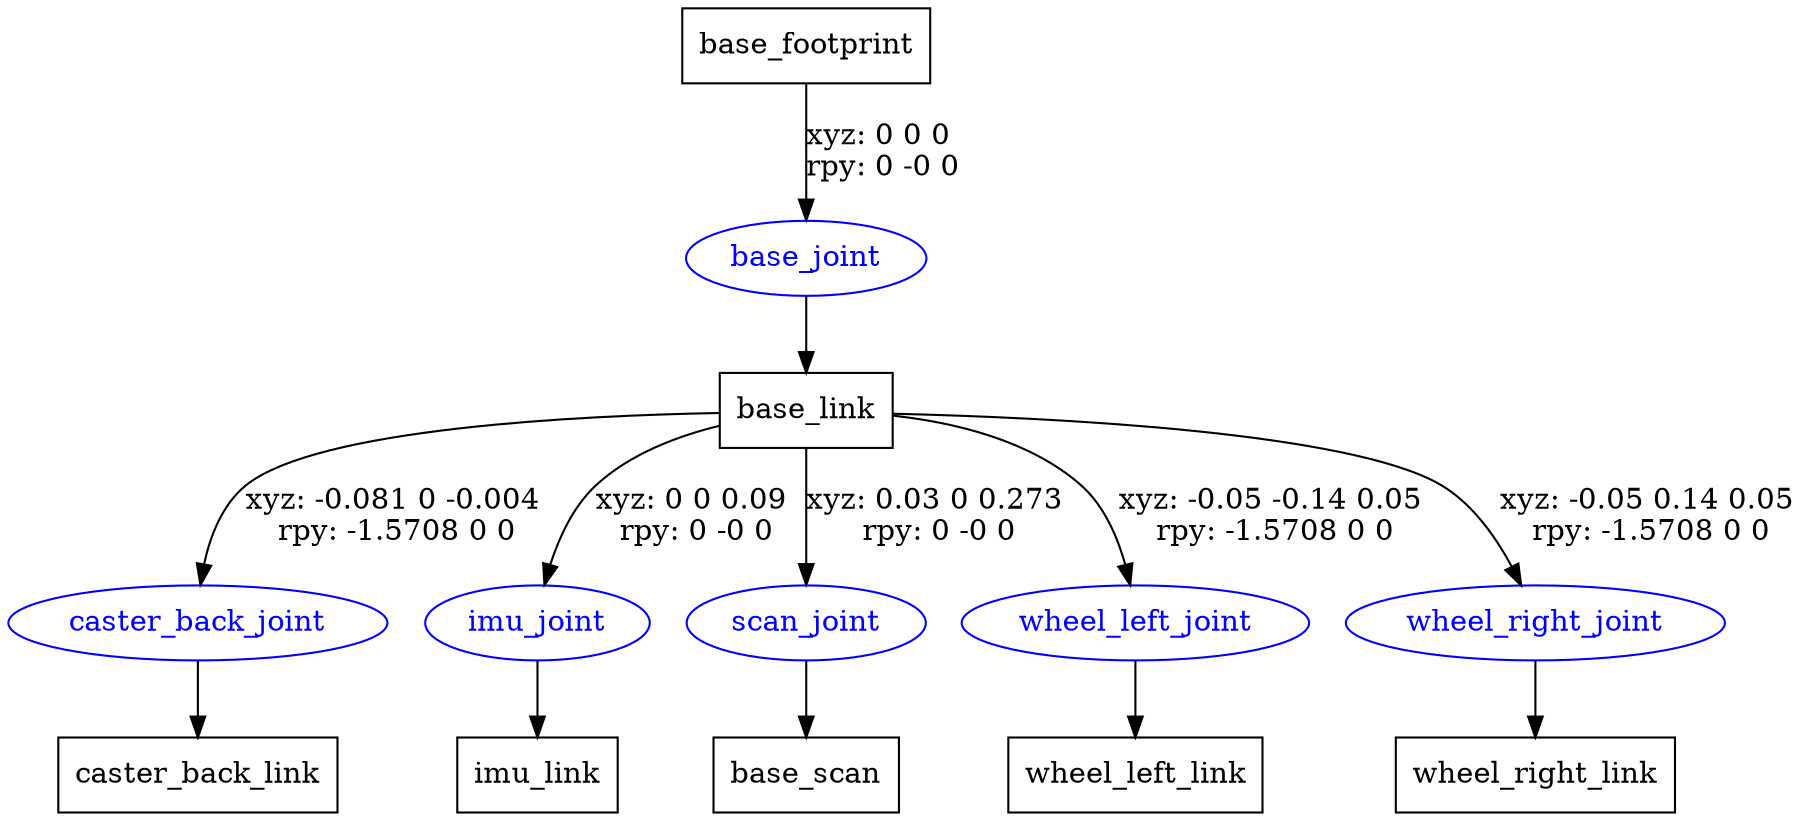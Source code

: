 digraph G {
node [shape=box];
"base_footprint" [label="base_footprint"];
"base_link" [label="base_link"];
"caster_back_link" [label="caster_back_link"];
"imu_link" [label="imu_link"];
"base_scan" [label="base_scan"];
"wheel_left_link" [label="wheel_left_link"];
"wheel_right_link" [label="wheel_right_link"];
node [shape=ellipse, color=blue, fontcolor=blue];
"base_footprint" -> "base_joint" [label="xyz: 0 0 0 \nrpy: 0 -0 0"]
"base_joint" -> "base_link"
"base_link" -> "caster_back_joint" [label="xyz: -0.081 0 -0.004 \nrpy: -1.5708 0 0"]
"caster_back_joint" -> "caster_back_link"
"base_link" -> "imu_joint" [label="xyz: 0 0 0.09 \nrpy: 0 -0 0"]
"imu_joint" -> "imu_link"
"base_link" -> "scan_joint" [label="xyz: 0.03 0 0.273 \nrpy: 0 -0 0"]
"scan_joint" -> "base_scan"
"base_link" -> "wheel_left_joint" [label="xyz: -0.05 -0.14 0.05 \nrpy: -1.5708 0 0"]
"wheel_left_joint" -> "wheel_left_link"
"base_link" -> "wheel_right_joint" [label="xyz: -0.05 0.14 0.05 \nrpy: -1.5708 0 0"]
"wheel_right_joint" -> "wheel_right_link"
}
